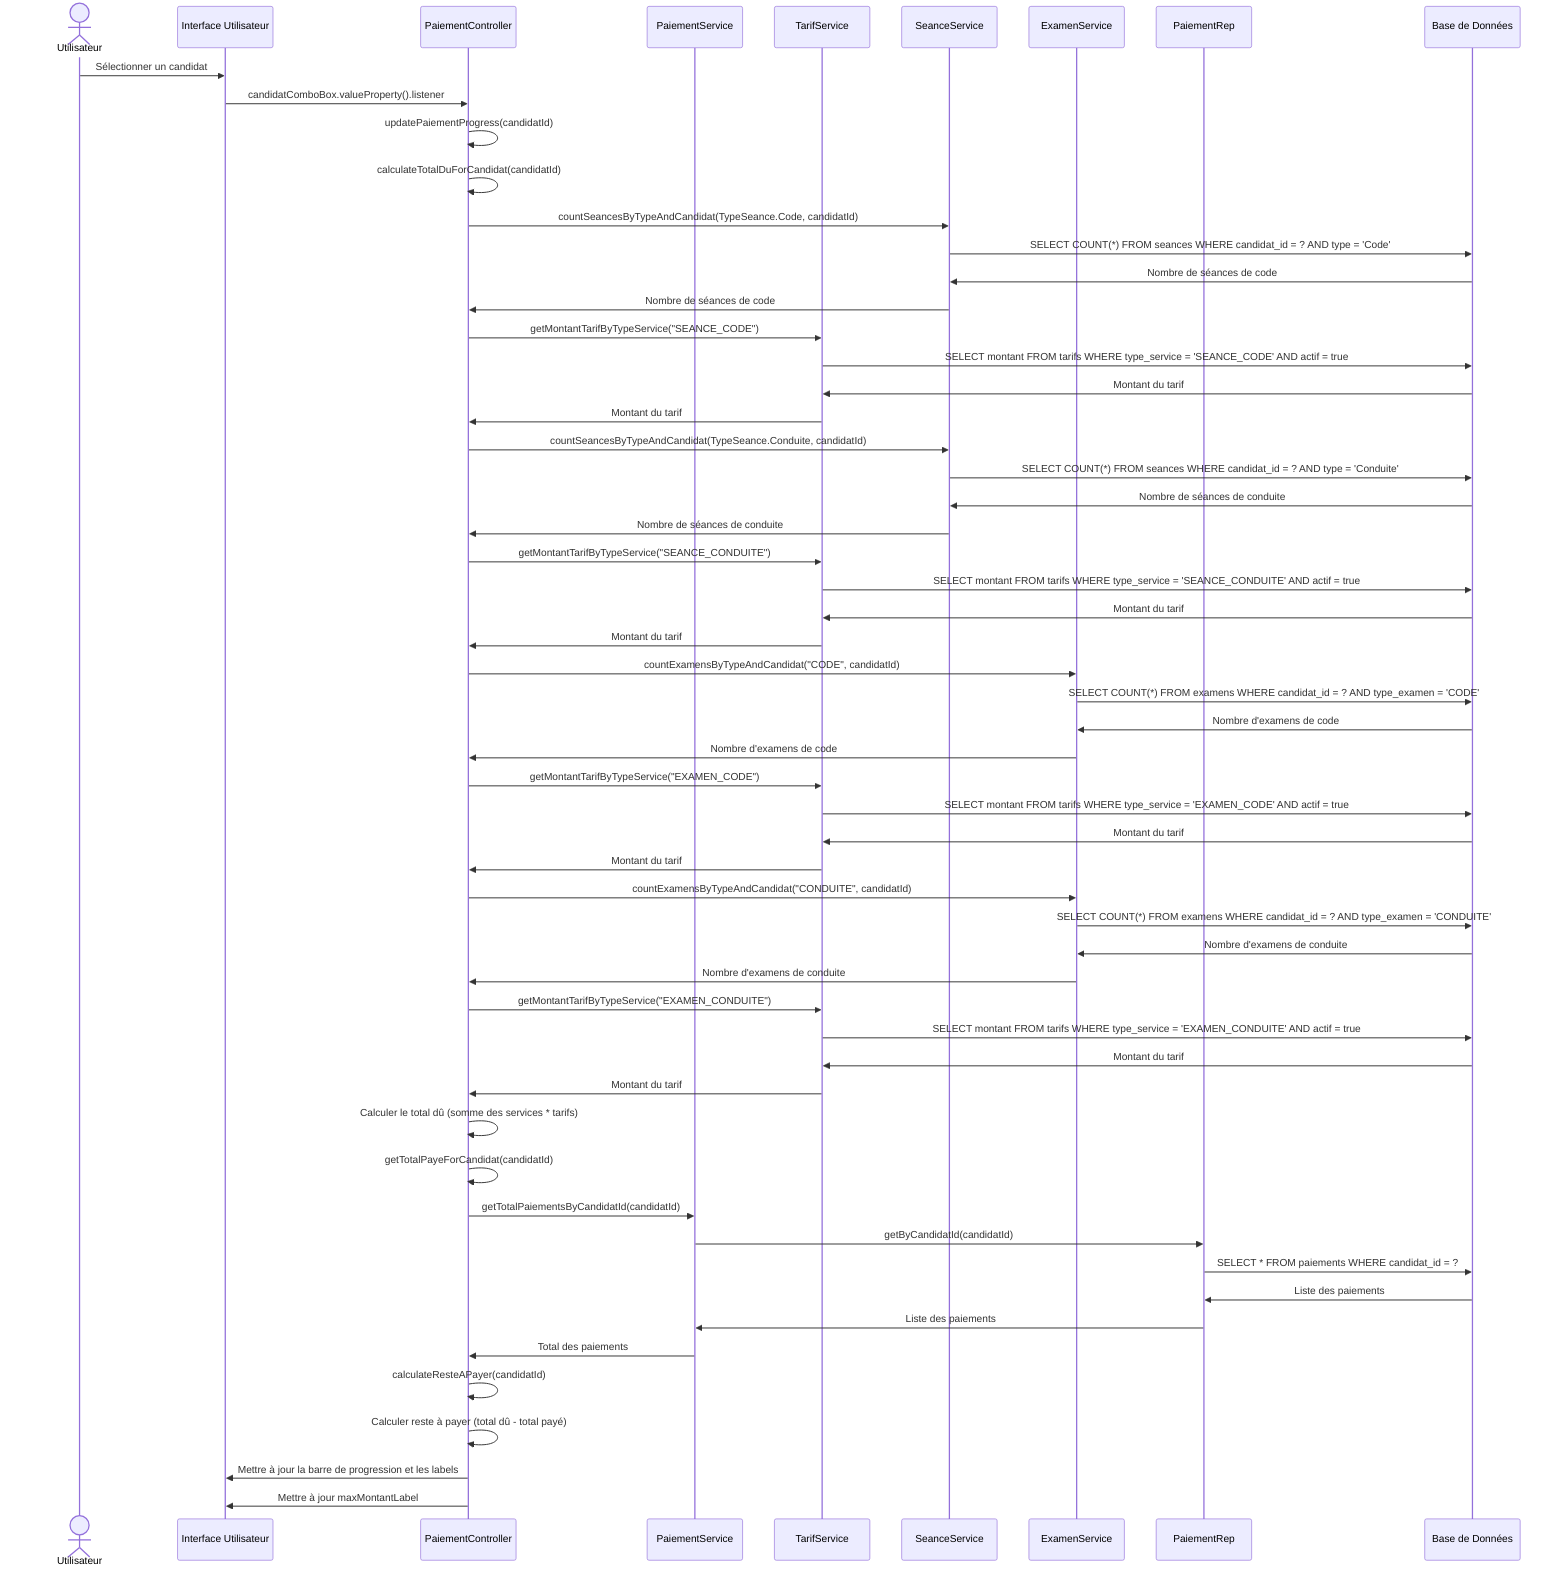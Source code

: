 sequenceDiagram
    actor Utilisateur
    participant IHM as Interface Utilisateur
    participant Ctrl as PaiementController
    participant SvcPaiement as PaiementService
    participant SvcTarif as TarifService
    participant SvcSeance as SeanceService
    participant SvcExamen as ExamenService
    participant RepPaiement as PaiementRep
    participant DB as Base de Données

    Utilisateur->>IHM: Sélectionner un candidat
    IHM->>Ctrl: candidatComboBox.valueProperty().listener
    Ctrl->>Ctrl: updatePaiementProgress(candidatId)
    
    Ctrl->>Ctrl: calculateTotalDuForCandidat(candidatId)
    Ctrl->>SvcSeance: countSeancesByTypeAndCandidat(TypeSeance.Code, candidatId)
    SvcSeance->>DB: SELECT COUNT(*) FROM seances WHERE candidat_id = ? AND type = 'Code'
    DB->>SvcSeance: Nombre de séances de code
    SvcSeance->>Ctrl: Nombre de séances de code
    
    Ctrl->>SvcTarif: getMontantTarifByTypeService("SEANCE_CODE")
    SvcTarif->>DB: SELECT montant FROM tarifs WHERE type_service = 'SEANCE_CODE' AND actif = true
    DB->>SvcTarif: Montant du tarif
    SvcTarif->>Ctrl: Montant du tarif
    
    Ctrl->>SvcSeance: countSeancesByTypeAndCandidat(TypeSeance.Conduite, candidatId)
    SvcSeance->>DB: SELECT COUNT(*) FROM seances WHERE candidat_id = ? AND type = 'Conduite'
    DB->>SvcSeance: Nombre de séances de conduite
    SvcSeance->>Ctrl: Nombre de séances de conduite
    
    Ctrl->>SvcTarif: getMontantTarifByTypeService("SEANCE_CONDUITE")
    SvcTarif->>DB: SELECT montant FROM tarifs WHERE type_service = 'SEANCE_CONDUITE' AND actif = true
    DB->>SvcTarif: Montant du tarif
    SvcTarif->>Ctrl: Montant du tarif
    
    Ctrl->>SvcExamen: countExamensByTypeAndCandidat("CODE", candidatId)
    SvcExamen->>DB: SELECT COUNT(*) FROM examens WHERE candidat_id = ? AND type_examen = 'CODE'
    DB->>SvcExamen: Nombre d'examens de code
    SvcExamen->>Ctrl: Nombre d'examens de code
    
    Ctrl->>SvcTarif: getMontantTarifByTypeService("EXAMEN_CODE")
    SvcTarif->>DB: SELECT montant FROM tarifs WHERE type_service = 'EXAMEN_CODE' AND actif = true
    DB->>SvcTarif: Montant du tarif
    SvcTarif->>Ctrl: Montant du tarif
    
    Ctrl->>SvcExamen: countExamensByTypeAndCandidat("CONDUITE", candidatId)
    SvcExamen->>DB: SELECT COUNT(*) FROM examens WHERE candidat_id = ? AND type_examen = 'CONDUITE'
    DB->>SvcExamen: Nombre d'examens de conduite
    SvcExamen->>Ctrl: Nombre d'examens de conduite
    
    Ctrl->>SvcTarif: getMontantTarifByTypeService("EXAMEN_CONDUITE")
    SvcTarif->>DB: SELECT montant FROM tarifs WHERE type_service = 'EXAMEN_CONDUITE' AND actif = true
    DB->>SvcTarif: Montant du tarif
    SvcTarif->>Ctrl: Montant du tarif
    
    Ctrl->>Ctrl: Calculer le total dû (somme des services * tarifs)
    
    Ctrl->>Ctrl: getTotalPayeForCandidat(candidatId)
    Ctrl->>SvcPaiement: getTotalPaiementsByCandidatId(candidatId)
    SvcPaiement->>RepPaiement: getByCandidatId(candidatId)
    RepPaiement->>DB: SELECT * FROM paiements WHERE candidat_id = ?
    DB->>RepPaiement: Liste des paiements
    RepPaiement->>SvcPaiement: Liste des paiements
    SvcPaiement->>Ctrl: Total des paiements
    
    Ctrl->>Ctrl: calculateResteAPayer(candidatId)
    Ctrl->>Ctrl: Calculer reste à payer (total dû - total payé)
    Ctrl->>IHM: Mettre à jour la barre de progression et les labels
    Ctrl->>IHM: Mettre à jour maxMontantLabel